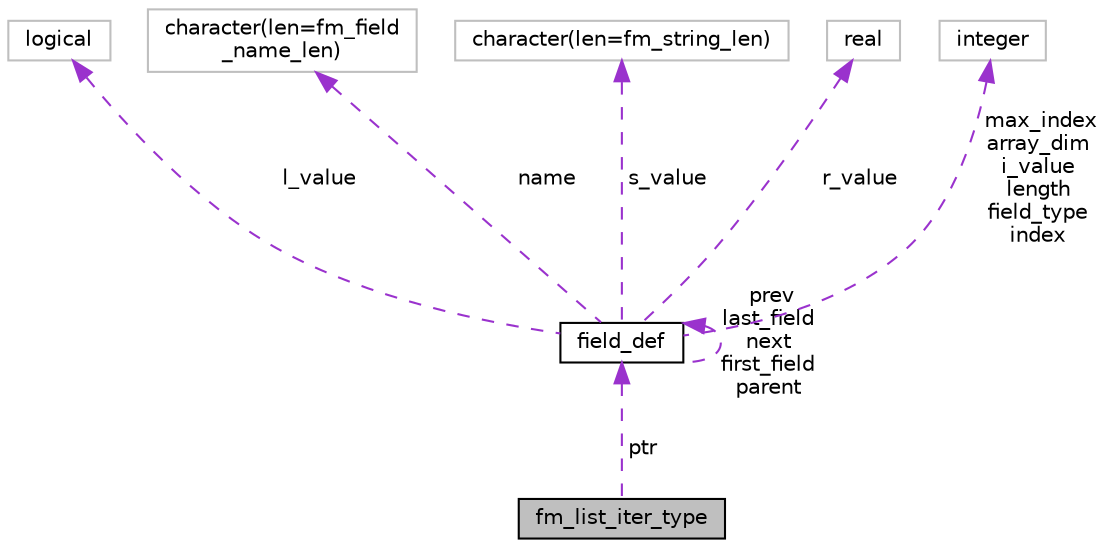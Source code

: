 digraph "fm_list_iter_type"
{
 // INTERACTIVE_SVG=YES
 // LATEX_PDF_SIZE
  edge [fontname="Helvetica",fontsize="10",labelfontname="Helvetica",labelfontsize="10"];
  node [fontname="Helvetica",fontsize="10",shape=record];
  Node1 [label="fm_list_iter_type",height=0.2,width=0.4,color="black", fillcolor="grey75", style="filled", fontcolor="black",tooltip="Iterator over the field manager list."];
  Node2 -> Node1 [dir="back",color="darkorchid3",fontsize="10",style="dashed",label=" ptr" ,fontname="Helvetica"];
  Node2 [label="field_def",height=0.2,width=0.4,color="black", fillcolor="white", style="filled",URL="$group__field__manager__mod.html#structfield__manager__mod_1_1field__def",tooltip="Private type for internal use."];
  Node3 -> Node2 [dir="back",color="darkorchid3",fontsize="10",style="dashed",label=" l_value" ,fontname="Helvetica"];
  Node3 [label="logical",height=0.2,width=0.4,color="grey75", fillcolor="white", style="filled",tooltip=" "];
  Node4 -> Node2 [dir="back",color="darkorchid3",fontsize="10",style="dashed",label=" name" ,fontname="Helvetica"];
  Node4 [label="character(len=fm_field\l_name_len)",height=0.2,width=0.4,color="grey75", fillcolor="white", style="filled",tooltip=" "];
  Node2 -> Node2 [dir="back",color="darkorchid3",fontsize="10",style="dashed",label=" prev\nlast_field\nnext\nfirst_field\nparent" ,fontname="Helvetica"];
  Node5 -> Node2 [dir="back",color="darkorchid3",fontsize="10",style="dashed",label=" s_value" ,fontname="Helvetica"];
  Node5 [label="character(len=fm_string_len)",height=0.2,width=0.4,color="grey75", fillcolor="white", style="filled",tooltip=" "];
  Node6 -> Node2 [dir="back",color="darkorchid3",fontsize="10",style="dashed",label=" r_value" ,fontname="Helvetica"];
  Node6 [label="real",height=0.2,width=0.4,color="grey75", fillcolor="white", style="filled",tooltip=" "];
  Node7 -> Node2 [dir="back",color="darkorchid3",fontsize="10",style="dashed",label=" max_index\narray_dim\ni_value\nlength\nfield_type\nindex" ,fontname="Helvetica"];
  Node7 [label="integer",height=0.2,width=0.4,color="grey75", fillcolor="white", style="filled",tooltip=" "];
}
